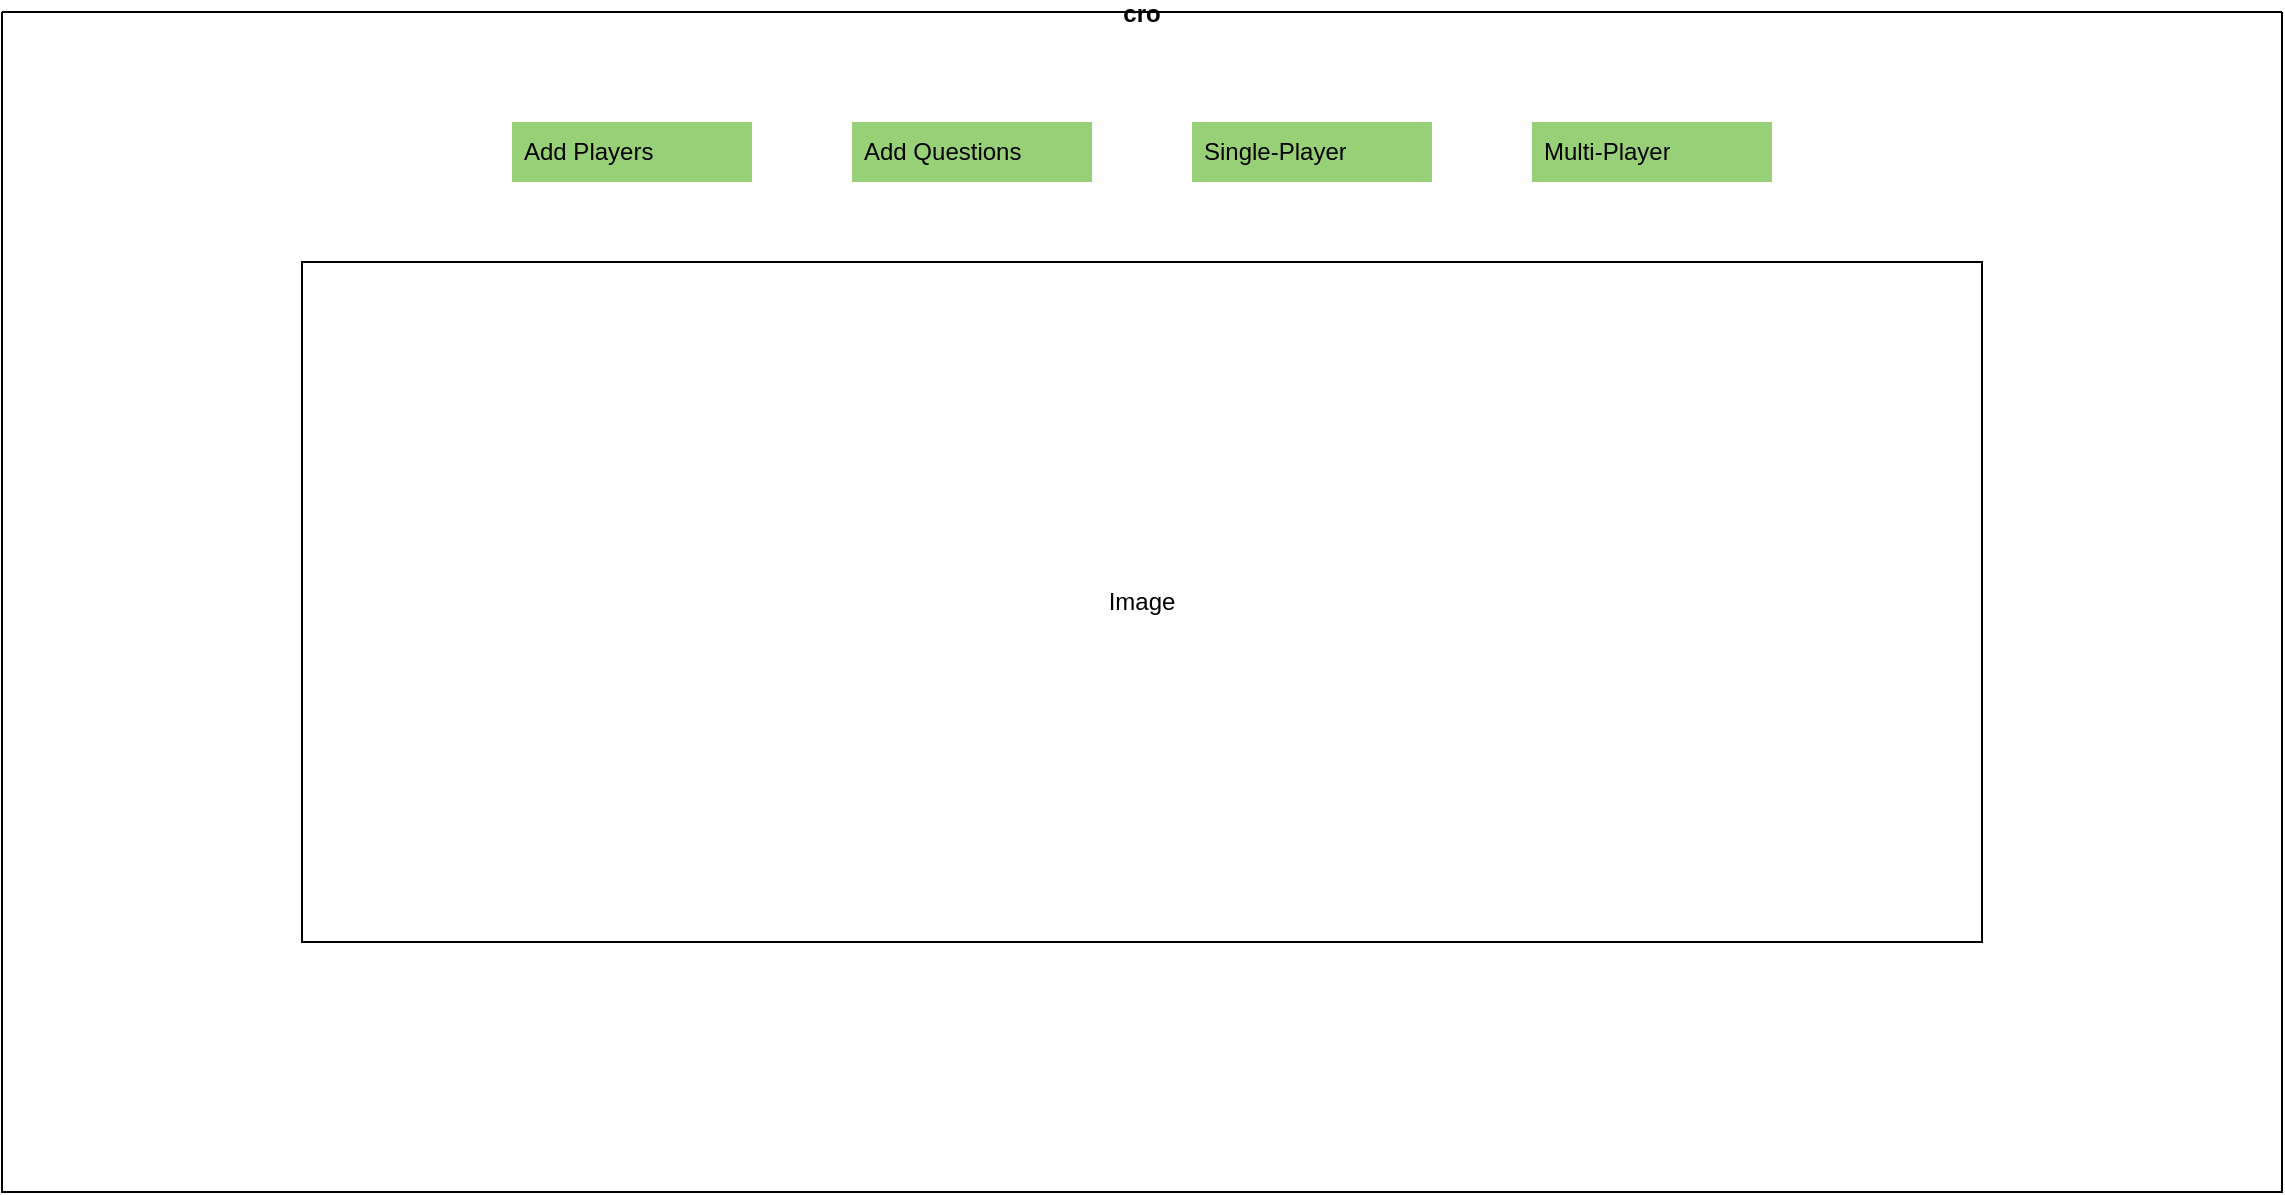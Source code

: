 <mxfile version="21.2.8" type="device" pages="5">
  <diagram name="landing" id="ZufQHyuBqnUW8ah8zgqy">
    <mxGraphModel dx="1674" dy="843" grid="1" gridSize="10" guides="1" tooltips="1" connect="1" arrows="1" fold="1" page="1" pageScale="1" pageWidth="1700" pageHeight="1100" math="0" shadow="0">
      <root>
        <mxCell id="0" />
        <mxCell id="1" parent="0" />
        <mxCell id="J57_a6hfrUyG-NmPmS0K-1" value="" style="group" vertex="1" connectable="0" parent="1">
          <mxGeometry x="220" y="135" width="1140" height="590" as="geometry" />
        </mxCell>
        <mxCell id="Tn9XG7na91zAp4Cds3nb-1" value="cro" style="swimlane;startSize=0;" vertex="1" parent="J57_a6hfrUyG-NmPmS0K-1">
          <mxGeometry width="1140" height="590" as="geometry" />
        </mxCell>
        <mxCell id="Tn9XG7na91zAp4Cds3nb-7" value="Add Players" style="text;strokeColor=none;fillColor=#97D077;align=left;verticalAlign=middle;spacingLeft=4;spacingRight=4;overflow=hidden;points=[[0,0.5],[1,0.5]];portConstraint=eastwest;rotatable=0;whiteSpace=wrap;html=1;" vertex="1" parent="Tn9XG7na91zAp4Cds3nb-1">
          <mxGeometry x="255" y="55" width="120" height="30" as="geometry" />
        </mxCell>
        <mxCell id="Tn9XG7na91zAp4Cds3nb-8" value="Add Questions" style="text;strokeColor=none;fillColor=#97D077;align=left;verticalAlign=middle;spacingLeft=4;spacingRight=4;overflow=hidden;points=[[0,0.5],[1,0.5]];portConstraint=eastwest;rotatable=0;whiteSpace=wrap;html=1;" vertex="1" parent="Tn9XG7na91zAp4Cds3nb-1">
          <mxGeometry x="425" y="55" width="120" height="30" as="geometry" />
        </mxCell>
        <mxCell id="Tn9XG7na91zAp4Cds3nb-9" value="Multi-Player" style="text;strokeColor=none;fillColor=#97D077;align=left;verticalAlign=middle;spacingLeft=4;spacingRight=4;overflow=hidden;points=[[0,0.5],[1,0.5]];portConstraint=eastwest;rotatable=0;whiteSpace=wrap;html=1;" vertex="1" parent="Tn9XG7na91zAp4Cds3nb-1">
          <mxGeometry x="765" y="55" width="120" height="30" as="geometry" />
        </mxCell>
        <mxCell id="Tn9XG7na91zAp4Cds3nb-10" value="Single-Player" style="text;strokeColor=none;fillColor=#97D077;align=left;verticalAlign=middle;spacingLeft=4;spacingRight=4;overflow=hidden;points=[[0,0.5],[1,0.5]];portConstraint=eastwest;rotatable=0;whiteSpace=wrap;html=1;" vertex="1" parent="Tn9XG7na91zAp4Cds3nb-1">
          <mxGeometry x="595" y="55" width="120" height="30" as="geometry" />
        </mxCell>
        <mxCell id="Tn9XG7na91zAp4Cds3nb-2" value="Image" style="rounded=0;whiteSpace=wrap;html=1;" vertex="1" parent="J57_a6hfrUyG-NmPmS0K-1">
          <mxGeometry x="150" y="125" width="840" height="340" as="geometry" />
        </mxCell>
      </root>
    </mxGraphModel>
  </diagram>
  <diagram id="ZRi1T5l3RZLVlwrs3VYh" name="Add Players">
    <mxGraphModel dx="1674" dy="843" grid="1" gridSize="10" guides="1" tooltips="1" connect="1" arrows="1" fold="1" page="1" pageScale="1" pageWidth="1700" pageHeight="1100" math="0" shadow="0">
      <root>
        <mxCell id="0" />
        <mxCell id="1" parent="0" />
        <mxCell id="7VpVRzWqxunkibTRGaAr-1" value="" style="group" vertex="1" connectable="0" parent="1">
          <mxGeometry x="370" y="200" width="1140" height="590" as="geometry" />
        </mxCell>
        <mxCell id="7VpVRzWqxunkibTRGaAr-2" value="cro" style="swimlane;startSize=0;" vertex="1" parent="7VpVRzWqxunkibTRGaAr-1">
          <mxGeometry x="-20" y="20" width="1140" height="590" as="geometry" />
        </mxCell>
        <mxCell id="7VpVRzWqxunkibTRGaAr-3" value="Add Players" style="text;strokeColor=none;fillColor=#97D077;align=left;verticalAlign=middle;spacingLeft=4;spacingRight=4;overflow=hidden;points=[[0,0.5],[1,0.5]];portConstraint=eastwest;rotatable=0;whiteSpace=wrap;html=1;" vertex="1" parent="7VpVRzWqxunkibTRGaAr-2">
          <mxGeometry x="255" y="55" width="120" height="30" as="geometry" />
        </mxCell>
        <mxCell id="7VpVRzWqxunkibTRGaAr-4" value="Add Questions" style="text;strokeColor=none;fillColor=#97D077;align=left;verticalAlign=middle;spacingLeft=4;spacingRight=4;overflow=hidden;points=[[0,0.5],[1,0.5]];portConstraint=eastwest;rotatable=0;whiteSpace=wrap;html=1;" vertex="1" parent="7VpVRzWqxunkibTRGaAr-2">
          <mxGeometry x="425" y="55" width="120" height="30" as="geometry" />
        </mxCell>
        <mxCell id="7VpVRzWqxunkibTRGaAr-5" value="Multi-Player" style="text;strokeColor=none;fillColor=#97D077;align=left;verticalAlign=middle;spacingLeft=4;spacingRight=4;overflow=hidden;points=[[0,0.5],[1,0.5]];portConstraint=eastwest;rotatable=0;whiteSpace=wrap;html=1;" vertex="1" parent="7VpVRzWqxunkibTRGaAr-2">
          <mxGeometry x="765" y="55" width="120" height="30" as="geometry" />
        </mxCell>
        <mxCell id="7VpVRzWqxunkibTRGaAr-6" value="Single-Player" style="text;strokeColor=none;fillColor=#97D077;align=left;verticalAlign=middle;spacingLeft=4;spacingRight=4;overflow=hidden;points=[[0,0.5],[1,0.5]];portConstraint=eastwest;rotatable=0;whiteSpace=wrap;html=1;" vertex="1" parent="7VpVRzWqxunkibTRGaAr-2">
          <mxGeometry x="595" y="55" width="120" height="30" as="geometry" />
        </mxCell>
        <mxCell id="7VpVRzWqxunkibTRGaAr-8" value="List of Added Players" style="swimlane;fontStyle=0;childLayout=stackLayout;horizontal=1;startSize=30;horizontalStack=0;resizeParent=1;resizeParentMax=0;resizeLast=0;collapsible=1;marginBottom=0;whiteSpace=wrap;html=1;" vertex="1" parent="7VpVRzWqxunkibTRGaAr-2">
          <mxGeometry x="730" y="180" width="300" height="120" as="geometry" />
        </mxCell>
        <mxCell id="7VpVRzWqxunkibTRGaAr-9" value="Item 1" style="text;strokeColor=none;fillColor=none;align=left;verticalAlign=middle;spacingLeft=4;spacingRight=4;overflow=hidden;points=[[0,0.5],[1,0.5]];portConstraint=eastwest;rotatable=0;whiteSpace=wrap;html=1;" vertex="1" parent="7VpVRzWqxunkibTRGaAr-8">
          <mxGeometry y="30" width="300" height="30" as="geometry" />
        </mxCell>
        <mxCell id="7VpVRzWqxunkibTRGaAr-10" value="Item 2" style="text;strokeColor=none;fillColor=none;align=left;verticalAlign=middle;spacingLeft=4;spacingRight=4;overflow=hidden;points=[[0,0.5],[1,0.5]];portConstraint=eastwest;rotatable=0;whiteSpace=wrap;html=1;" vertex="1" parent="7VpVRzWqxunkibTRGaAr-8">
          <mxGeometry y="60" width="300" height="30" as="geometry" />
        </mxCell>
        <mxCell id="7VpVRzWqxunkibTRGaAr-11" value="Item 3" style="text;strokeColor=none;fillColor=none;align=left;verticalAlign=middle;spacingLeft=4;spacingRight=4;overflow=hidden;points=[[0,0.5],[1,0.5]];portConstraint=eastwest;rotatable=0;whiteSpace=wrap;html=1;" vertex="1" parent="7VpVRzWqxunkibTRGaAr-8">
          <mxGeometry y="90" width="300" height="30" as="geometry" />
        </mxCell>
        <mxCell id="7VpVRzWqxunkibTRGaAr-12" value="" style="swimlane;startSize=0;" vertex="1" parent="7VpVRzWqxunkibTRGaAr-2">
          <mxGeometry x="90" y="150" width="280" height="290" as="geometry" />
        </mxCell>
        <mxCell id="7VpVRzWqxunkibTRGaAr-13" value="&lt;h1&gt;Add Player:&lt;/h1&gt;" style="text;html=1;strokeColor=none;fillColor=none;spacing=5;spacingTop=-20;whiteSpace=wrap;overflow=hidden;rounded=0;" vertex="1" parent="7VpVRzWqxunkibTRGaAr-12">
          <mxGeometry width="190" height="40" as="geometry" />
        </mxCell>
        <mxCell id="7VpVRzWqxunkibTRGaAr-14" value="" style="rounded=0;whiteSpace=wrap;html=1;" vertex="1" parent="7VpVRzWqxunkibTRGaAr-12">
          <mxGeometry x="100" y="70" width="150" height="40" as="geometry" />
        </mxCell>
        <mxCell id="7VpVRzWqxunkibTRGaAr-15" value="Name:" style="text;html=1;strokeColor=none;fillColor=none;align=center;verticalAlign=middle;whiteSpace=wrap;rounded=0;" vertex="1" parent="7VpVRzWqxunkibTRGaAr-12">
          <mxGeometry x="30" y="75" width="60" height="30" as="geometry" />
        </mxCell>
        <mxCell id="7VpVRzWqxunkibTRGaAr-16" value="Add" style="labelPosition=center;verticalLabelPosition=middle;align=center;html=1;shape=mxgraph.basic.shaded_button;dx=10;fillColor=#E6E6E6;strokeColor=none;whiteSpace=wrap;" vertex="1" parent="7VpVRzWqxunkibTRGaAr-12">
          <mxGeometry x="160" y="220" width="100" height="60" as="geometry" />
        </mxCell>
        <mxCell id="7VpVRzWqxunkibTRGaAr-17" value="Reset" style="labelPosition=center;verticalLabelPosition=middle;align=center;html=1;shape=mxgraph.basic.shaded_button;dx=10;fillColor=#E6E6E6;strokeColor=none;whiteSpace=wrap;" vertex="1" parent="7VpVRzWqxunkibTRGaAr-12">
          <mxGeometry x="20" y="220" width="100" height="60" as="geometry" />
        </mxCell>
      </root>
    </mxGraphModel>
  </diagram>
  <diagram id="HS_MAe9q_LRH95nanA72" name="Add Questions">
    <mxGraphModel dx="1674" dy="843" grid="1" gridSize="10" guides="1" tooltips="1" connect="1" arrows="1" fold="1" page="1" pageScale="1" pageWidth="1700" pageHeight="1100" math="0" shadow="0">
      <root>
        <mxCell id="0" />
        <mxCell id="1" parent="0" />
        <mxCell id="cvmdCMTfBFc-h4ut5DlH-1" value="cro" style="swimlane;startSize=0;" vertex="1" parent="1">
          <mxGeometry x="500" y="210" width="1140" height="590" as="geometry" />
        </mxCell>
        <mxCell id="cvmdCMTfBFc-h4ut5DlH-2" value="Add Players" style="text;strokeColor=none;fillColor=#97D077;align=left;verticalAlign=middle;spacingLeft=4;spacingRight=4;overflow=hidden;points=[[0,0.5],[1,0.5]];portConstraint=eastwest;rotatable=0;whiteSpace=wrap;html=1;" vertex="1" parent="cvmdCMTfBFc-h4ut5DlH-1">
          <mxGeometry x="255" y="55" width="120" height="30" as="geometry" />
        </mxCell>
        <mxCell id="cvmdCMTfBFc-h4ut5DlH-3" value="Add Questions" style="text;strokeColor=none;fillColor=#97D077;align=left;verticalAlign=middle;spacingLeft=4;spacingRight=4;overflow=hidden;points=[[0,0.5],[1,0.5]];portConstraint=eastwest;rotatable=0;whiteSpace=wrap;html=1;" vertex="1" parent="cvmdCMTfBFc-h4ut5DlH-1">
          <mxGeometry x="425" y="55" width="120" height="30" as="geometry" />
        </mxCell>
        <mxCell id="cvmdCMTfBFc-h4ut5DlH-4" value="Multi-Player" style="text;strokeColor=none;fillColor=#97D077;align=left;verticalAlign=middle;spacingLeft=4;spacingRight=4;overflow=hidden;points=[[0,0.5],[1,0.5]];portConstraint=eastwest;rotatable=0;whiteSpace=wrap;html=1;" vertex="1" parent="cvmdCMTfBFc-h4ut5DlH-1">
          <mxGeometry x="765" y="55" width="120" height="30" as="geometry" />
        </mxCell>
        <mxCell id="cvmdCMTfBFc-h4ut5DlH-5" value="Single-Player" style="text;strokeColor=none;fillColor=#97D077;align=left;verticalAlign=middle;spacingLeft=4;spacingRight=4;overflow=hidden;points=[[0,0.5],[1,0.5]];portConstraint=eastwest;rotatable=0;whiteSpace=wrap;html=1;" vertex="1" parent="cvmdCMTfBFc-h4ut5DlH-1">
          <mxGeometry x="595" y="55" width="120" height="30" as="geometry" />
        </mxCell>
        <mxCell id="cvmdCMTfBFc-h4ut5DlH-6" value="List of Added Questions" style="swimlane;fontStyle=0;childLayout=stackLayout;horizontal=1;startSize=30;horizontalStack=0;resizeParent=1;resizeParentMax=0;resizeLast=0;collapsible=1;marginBottom=0;whiteSpace=wrap;html=1;" vertex="1" parent="cvmdCMTfBFc-h4ut5DlH-1">
          <mxGeometry x="730" y="180" width="300" height="120" as="geometry" />
        </mxCell>
        <mxCell id="cvmdCMTfBFc-h4ut5DlH-7" value="Item 1" style="text;strokeColor=none;fillColor=none;align=left;verticalAlign=middle;spacingLeft=4;spacingRight=4;overflow=hidden;points=[[0,0.5],[1,0.5]];portConstraint=eastwest;rotatable=0;whiteSpace=wrap;html=1;" vertex="1" parent="cvmdCMTfBFc-h4ut5DlH-6">
          <mxGeometry y="30" width="300" height="30" as="geometry" />
        </mxCell>
        <mxCell id="cvmdCMTfBFc-h4ut5DlH-8" value="Item 2" style="text;strokeColor=none;fillColor=none;align=left;verticalAlign=middle;spacingLeft=4;spacingRight=4;overflow=hidden;points=[[0,0.5],[1,0.5]];portConstraint=eastwest;rotatable=0;whiteSpace=wrap;html=1;" vertex="1" parent="cvmdCMTfBFc-h4ut5DlH-6">
          <mxGeometry y="60" width="300" height="30" as="geometry" />
        </mxCell>
        <mxCell id="cvmdCMTfBFc-h4ut5DlH-9" value="Item 3" style="text;strokeColor=none;fillColor=none;align=left;verticalAlign=middle;spacingLeft=4;spacingRight=4;overflow=hidden;points=[[0,0.5],[1,0.5]];portConstraint=eastwest;rotatable=0;whiteSpace=wrap;html=1;" vertex="1" parent="cvmdCMTfBFc-h4ut5DlH-6">
          <mxGeometry y="90" width="300" height="30" as="geometry" />
        </mxCell>
        <mxCell id="cvmdCMTfBFc-h4ut5DlH-10" value="" style="swimlane;startSize=0;" vertex="1" parent="cvmdCMTfBFc-h4ut5DlH-1">
          <mxGeometry x="90" y="150" width="280" height="290" as="geometry" />
        </mxCell>
        <mxCell id="cvmdCMTfBFc-h4ut5DlH-11" value="&lt;h1&gt;Add Question:&lt;/h1&gt;" style="text;html=1;strokeColor=none;fillColor=none;spacing=5;spacingTop=-20;whiteSpace=wrap;overflow=hidden;rounded=0;" vertex="1" parent="cvmdCMTfBFc-h4ut5DlH-10">
          <mxGeometry width="190" height="40" as="geometry" />
        </mxCell>
        <mxCell id="cvmdCMTfBFc-h4ut5DlH-12" value="" style="rounded=0;whiteSpace=wrap;html=1;" vertex="1" parent="cvmdCMTfBFc-h4ut5DlH-10">
          <mxGeometry x="110" y="70" width="150" height="40" as="geometry" />
        </mxCell>
        <mxCell id="cvmdCMTfBFc-h4ut5DlH-13" value="Statement:" style="text;html=1;strokeColor=none;fillColor=none;align=center;verticalAlign=middle;whiteSpace=wrap;rounded=0;" vertex="1" parent="cvmdCMTfBFc-h4ut5DlH-10">
          <mxGeometry x="30" y="75" width="60" height="30" as="geometry" />
        </mxCell>
        <mxCell id="cvmdCMTfBFc-h4ut5DlH-14" value="Add" style="labelPosition=center;verticalLabelPosition=middle;align=center;html=1;shape=mxgraph.basic.shaded_button;dx=10;fillColor=#E6E6E6;strokeColor=none;whiteSpace=wrap;" vertex="1" parent="cvmdCMTfBFc-h4ut5DlH-10">
          <mxGeometry x="160" y="220" width="100" height="60" as="geometry" />
        </mxCell>
        <mxCell id="cvmdCMTfBFc-h4ut5DlH-15" value="Reset" style="labelPosition=center;verticalLabelPosition=middle;align=center;html=1;shape=mxgraph.basic.shaded_button;dx=10;fillColor=#E6E6E6;strokeColor=none;whiteSpace=wrap;" vertex="1" parent="cvmdCMTfBFc-h4ut5DlH-10">
          <mxGeometry x="20" y="220" width="100" height="60" as="geometry" />
        </mxCell>
        <mxCell id="cvmdCMTfBFc-h4ut5DlH-16" value="" style="rounded=0;whiteSpace=wrap;html=1;" vertex="1" parent="cvmdCMTfBFc-h4ut5DlH-10">
          <mxGeometry x="110" y="140" width="150" height="40" as="geometry" />
        </mxCell>
        <mxCell id="cvmdCMTfBFc-h4ut5DlH-17" value="Answer:" style="text;html=1;strokeColor=none;fillColor=none;align=center;verticalAlign=middle;whiteSpace=wrap;rounded=0;" vertex="1" parent="cvmdCMTfBFc-h4ut5DlH-10">
          <mxGeometry x="30" y="145" width="60" height="30" as="geometry" />
        </mxCell>
      </root>
    </mxGraphModel>
  </diagram>
  <diagram id="ma72WQGLwJojAjD5HMqm" name="Single-Player">
    <mxGraphModel dx="1674" dy="843" grid="1" gridSize="10" guides="1" tooltips="1" connect="1" arrows="1" fold="1" page="1" pageScale="1" pageWidth="1700" pageHeight="1100" math="0" shadow="0">
      <root>
        <mxCell id="0" />
        <mxCell id="1" parent="0" />
        <mxCell id="8fd_vGGJgKO8s76FK2nB-1" value="cro" style="swimlane;startSize=0;" vertex="1" parent="1">
          <mxGeometry x="390" y="190" width="1140" height="590" as="geometry" />
        </mxCell>
        <mxCell id="8fd_vGGJgKO8s76FK2nB-2" value="Add Players" style="text;strokeColor=none;fillColor=#97D077;align=left;verticalAlign=middle;spacingLeft=4;spacingRight=4;overflow=hidden;points=[[0,0.5],[1,0.5]];portConstraint=eastwest;rotatable=0;whiteSpace=wrap;html=1;" vertex="1" parent="8fd_vGGJgKO8s76FK2nB-1">
          <mxGeometry x="255" y="55" width="120" height="30" as="geometry" />
        </mxCell>
        <mxCell id="8fd_vGGJgKO8s76FK2nB-3" value="Add Questions" style="text;strokeColor=none;fillColor=#97D077;align=left;verticalAlign=middle;spacingLeft=4;spacingRight=4;overflow=hidden;points=[[0,0.5],[1,0.5]];portConstraint=eastwest;rotatable=0;whiteSpace=wrap;html=1;" vertex="1" parent="8fd_vGGJgKO8s76FK2nB-1">
          <mxGeometry x="425" y="55" width="120" height="30" as="geometry" />
        </mxCell>
        <mxCell id="8fd_vGGJgKO8s76FK2nB-4" value="Multi-Player" style="text;strokeColor=none;fillColor=#97D077;align=left;verticalAlign=middle;spacingLeft=4;spacingRight=4;overflow=hidden;points=[[0,0.5],[1,0.5]];portConstraint=eastwest;rotatable=0;whiteSpace=wrap;html=1;" vertex="1" parent="8fd_vGGJgKO8s76FK2nB-1">
          <mxGeometry x="765" y="55" width="120" height="30" as="geometry" />
        </mxCell>
        <mxCell id="8fd_vGGJgKO8s76FK2nB-5" value="Single-Player" style="text;strokeColor=none;fillColor=#97D077;align=left;verticalAlign=middle;spacingLeft=4;spacingRight=4;overflow=hidden;points=[[0,0.5],[1,0.5]];portConstraint=eastwest;rotatable=0;whiteSpace=wrap;html=1;" vertex="1" parent="8fd_vGGJgKO8s76FK2nB-1">
          <mxGeometry x="595" y="55" width="120" height="30" as="geometry" />
        </mxCell>
        <mxCell id="8fd_vGGJgKO8s76FK2nB-18" value="" style="swimlane;startSize=0;" vertex="1" parent="8fd_vGGJgKO8s76FK2nB-1">
          <mxGeometry x="310" y="195" width="540" height="235" as="geometry">
            <mxRectangle x="1020" y="430" width="50" height="40" as="alternateBounds" />
          </mxGeometry>
        </mxCell>
        <mxCell id="8fd_vGGJgKO8s76FK2nB-19" value="&lt;h1&gt;Question:&lt;/h1&gt;&lt;p&gt;Lorem ipsum dolor sit amet, consectetur adipisicing elit, sed do eiusmod tempor incididunt ut labore et dolore magna aliqua.&lt;/p&gt;" style="text;html=1;strokeColor=none;fillColor=none;spacing=5;spacingTop=-20;whiteSpace=wrap;overflow=hidden;rounded=0;" vertex="1" parent="8fd_vGGJgKO8s76FK2nB-18">
          <mxGeometry x="5" y="5" width="385" height="120" as="geometry" />
        </mxCell>
        <mxCell id="8fd_vGGJgKO8s76FK2nB-20" value="" style="rounded=0;whiteSpace=wrap;html=1;" vertex="1" parent="8fd_vGGJgKO8s76FK2nB-18">
          <mxGeometry x="180" y="105" width="200" height="35" as="geometry" />
        </mxCell>
        <mxCell id="8fd_vGGJgKO8s76FK2nB-21" value="Answer:" style="text;html=1;strokeColor=none;fillColor=none;align=center;verticalAlign=middle;whiteSpace=wrap;rounded=0;" vertex="1" parent="8fd_vGGJgKO8s76FK2nB-18">
          <mxGeometry x="100" y="110" width="60" height="30" as="geometry" />
        </mxCell>
        <mxCell id="8fd_vGGJgKO8s76FK2nB-22" value="Next (or Finish if it&#39;s the last question)" style="labelPosition=center;verticalLabelPosition=middle;align=center;html=1;shape=mxgraph.basic.shaded_button;dx=10;fillColor=#E6E6E6;strokeColor=none;whiteSpace=wrap;" vertex="1" parent="8fd_vGGJgKO8s76FK2nB-18">
          <mxGeometry x="320" y="165" width="210" height="60" as="geometry" />
        </mxCell>
      </root>
    </mxGraphModel>
  </diagram>
  <diagram id="GVCNwumSP8C8EwzCGjKU" name="Multi-Player">
    <mxGraphModel dx="1434" dy="843" grid="1" gridSize="10" guides="1" tooltips="1" connect="1" arrows="1" fold="1" page="1" pageScale="1" pageWidth="1700" pageHeight="1100" math="0" shadow="0">
      <root>
        <mxCell id="0" />
        <mxCell id="1" parent="0" />
        <mxCell id="HvpaldRs8yfypN9Q8VGg-1" value="cro" style="swimlane;startSize=0;" vertex="1" parent="1">
          <mxGeometry x="390" y="190" width="1140" height="590" as="geometry" />
        </mxCell>
        <mxCell id="HvpaldRs8yfypN9Q8VGg-2" value="Add Players" style="text;strokeColor=none;fillColor=#97D077;align=left;verticalAlign=middle;spacingLeft=4;spacingRight=4;overflow=hidden;points=[[0,0.5],[1,0.5]];portConstraint=eastwest;rotatable=0;whiteSpace=wrap;html=1;" vertex="1" parent="HvpaldRs8yfypN9Q8VGg-1">
          <mxGeometry x="255" y="55" width="120" height="30" as="geometry" />
        </mxCell>
        <mxCell id="HvpaldRs8yfypN9Q8VGg-3" value="Add Questions" style="text;strokeColor=none;fillColor=#97D077;align=left;verticalAlign=middle;spacingLeft=4;spacingRight=4;overflow=hidden;points=[[0,0.5],[1,0.5]];portConstraint=eastwest;rotatable=0;whiteSpace=wrap;html=1;" vertex="1" parent="HvpaldRs8yfypN9Q8VGg-1">
          <mxGeometry x="425" y="55" width="120" height="30" as="geometry" />
        </mxCell>
        <mxCell id="HvpaldRs8yfypN9Q8VGg-4" value="Multi-Player" style="text;strokeColor=none;fillColor=#97D077;align=left;verticalAlign=middle;spacingLeft=4;spacingRight=4;overflow=hidden;points=[[0,0.5],[1,0.5]];portConstraint=eastwest;rotatable=0;whiteSpace=wrap;html=1;" vertex="1" parent="HvpaldRs8yfypN9Q8VGg-1">
          <mxGeometry x="765" y="55" width="120" height="30" as="geometry" />
        </mxCell>
        <mxCell id="HvpaldRs8yfypN9Q8VGg-5" value="Single-Player" style="text;strokeColor=none;fillColor=#97D077;align=left;verticalAlign=middle;spacingLeft=4;spacingRight=4;overflow=hidden;points=[[0,0.5],[1,0.5]];portConstraint=eastwest;rotatable=0;whiteSpace=wrap;html=1;" vertex="1" parent="HvpaldRs8yfypN9Q8VGg-1">
          <mxGeometry x="595" y="55" width="120" height="30" as="geometry" />
        </mxCell>
        <mxCell id="HvpaldRs8yfypN9Q8VGg-6" value="" style="swimlane;startSize=0;" vertex="1" parent="HvpaldRs8yfypN9Q8VGg-1">
          <mxGeometry x="310" y="195" width="540" height="235" as="geometry">
            <mxRectangle x="1020" y="430" width="50" height="40" as="alternateBounds" />
          </mxGeometry>
        </mxCell>
        <mxCell id="HvpaldRs8yfypN9Q8VGg-7" value="&lt;h1&gt;Question:&lt;/h1&gt;&lt;p&gt;Lorem ipsum dolor sit amet, consectetur adipisicing elit, sed do eiusmod tempor incididunt ut labore et dolore magna aliqua.&lt;/p&gt;" style="text;html=1;strokeColor=none;fillColor=none;spacing=5;spacingTop=-20;whiteSpace=wrap;overflow=hidden;rounded=0;" vertex="1" parent="HvpaldRs8yfypN9Q8VGg-6">
          <mxGeometry x="5" y="5" width="385" height="120" as="geometry" />
        </mxCell>
        <mxCell id="HvpaldRs8yfypN9Q8VGg-8" value="" style="rounded=0;whiteSpace=wrap;html=1;" vertex="1" parent="HvpaldRs8yfypN9Q8VGg-6">
          <mxGeometry x="180" y="105" width="200" height="35" as="geometry" />
        </mxCell>
        <mxCell id="HvpaldRs8yfypN9Q8VGg-9" value="Answer:" style="text;html=1;strokeColor=none;fillColor=none;align=center;verticalAlign=middle;whiteSpace=wrap;rounded=0;" vertex="1" parent="HvpaldRs8yfypN9Q8VGg-6">
          <mxGeometry x="100" y="110" width="60" height="30" as="geometry" />
        </mxCell>
        <mxCell id="HvpaldRs8yfypN9Q8VGg-10" value="Next (or Finish if it&#39;s the last question)" style="labelPosition=center;verticalLabelPosition=middle;align=center;html=1;shape=mxgraph.basic.shaded_button;dx=10;fillColor=#E6E6E6;strokeColor=none;whiteSpace=wrap;" vertex="1" parent="HvpaldRs8yfypN9Q8VGg-6">
          <mxGeometry x="320" y="165" width="210" height="60" as="geometry" />
        </mxCell>
        <mxCell id="HvpaldRs8yfypN9Q8VGg-11" value="" style="swimlane;startSize=0;" vertex="1" parent="HvpaldRs8yfypN9Q8VGg-1">
          <mxGeometry x="200" y="130" width="730" height="350" as="geometry" />
        </mxCell>
        <mxCell id="HvpaldRs8yfypN9Q8VGg-12" value="Player: &amp;lt;name of the player&amp;gt;" style="text;html=1;strokeColor=none;fillColor=none;align=center;verticalAlign=middle;whiteSpace=wrap;rounded=0;fontStyle=1;fontSize=20;" vertex="1" parent="HvpaldRs8yfypN9Q8VGg-11">
          <mxGeometry x="20" y="10" width="280" height="30" as="geometry" />
        </mxCell>
      </root>
    </mxGraphModel>
  </diagram>
</mxfile>
